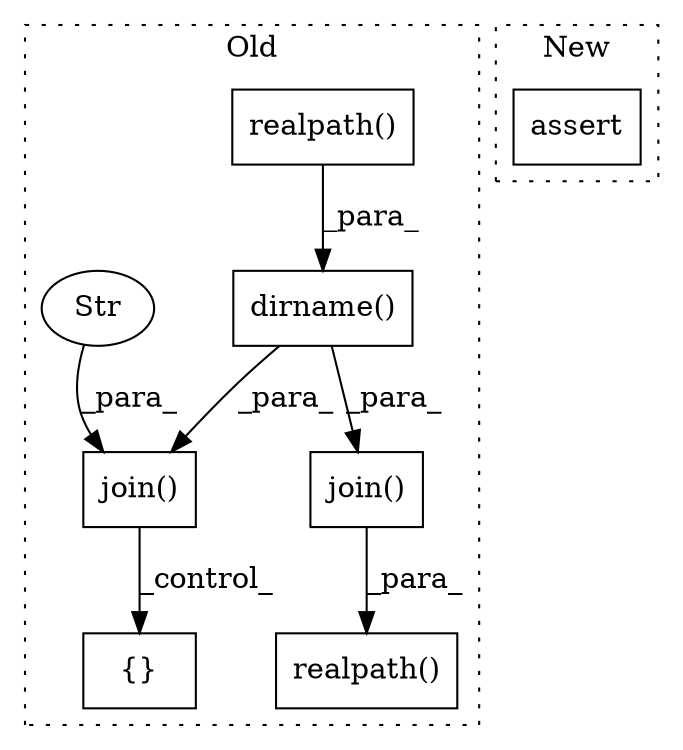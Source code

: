 digraph G {
subgraph cluster0 {
1 [label="realpath()" a="75" s="1307,1332" l="17,1" shape="box"];
3 [label="{}" a="95" s="1636,1663" l="1,1" shape="box"];
4 [label="join()" a="75" s="1512,1552" l="13,1" shape="box"];
5 [label="dirname()" a="75" s="1291,1333" l="16,1" shape="box"];
6 [label="join()" a="75" s="1354,1401" l="13,1" shape="box"];
7 [label="Str" a="66" s="1383" l="18" shape="ellipse"];
8 [label="realpath()" a="75" s="1495,1553" l="17,1" shape="box"];
label = "Old";
style="dotted";
}
subgraph cluster1 {
2 [label="assert" a="65" s="4350" l="7" shape="box"];
label = "New";
style="dotted";
}
1 -> 5 [label="_para_"];
4 -> 8 [label="_para_"];
5 -> 4 [label="_para_"];
5 -> 6 [label="_para_"];
6 -> 3 [label="_control_"];
7 -> 6 [label="_para_"];
}